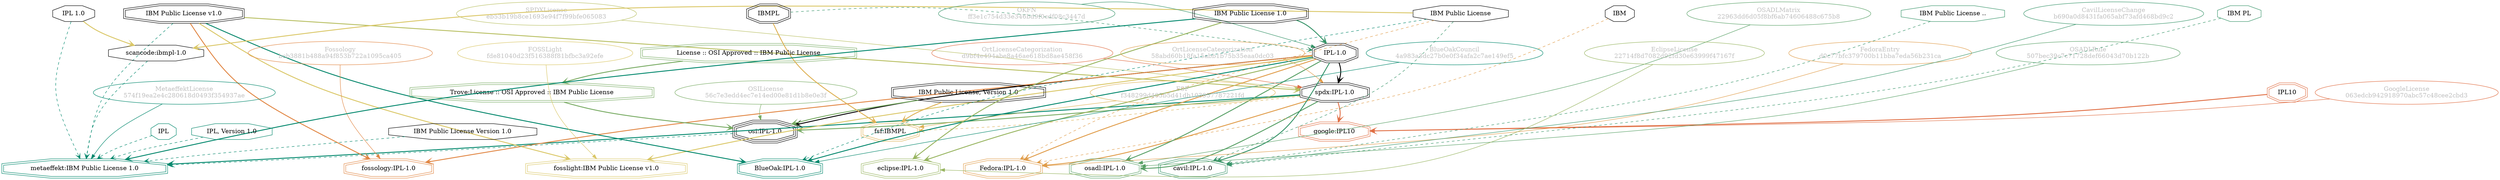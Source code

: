 strict digraph {
    node [shape=box];
    graph [splines=curved];
    2291 [label="SPDXLicense\neb53b19b8ce1693e94f7f99bfe065083"
         ,fontcolor=gray
         ,color="#b8bf62"
         ,fillcolor="beige;1"
         ,shape=ellipse];
    2292 [label="spdx:IPL-1.0"
         ,shape=doubleoctagon];
    2293 [label="IPL-1.0"
         ,shape=doubleoctagon];
    2294 [label="IBM Public License v1.0"
         ,shape=doubleoctagon];
    5063 [label="OSILicense\n56c7e3edd4ec7e14ed00e81d1b8e0e3f"
         ,fontcolor=gray
         ,color="#78ab63"
         ,fillcolor="beige;1"
         ,shape=ellipse];
    5064 [label="osi:IPL-1.0"
         ,shape=tripleoctagon];
    5065 [label="IBM Public License, Version 1.0"
         ,shape=doubleoctagon];
    5066 [label="Trove:License :: OSI Approved :: IBM Public License"
         ,color="#78ab63"
         ,shape=doubleoctagon];
    5067 [label="License :: OSI Approved :: IBM Public License"
         ,color="#78ab63"
         ,shape=doubleoctagon];
    5658 [label="GoogleLicense\n063edcb942918970abc57c48cee2cbd3"
         ,fontcolor=gray
         ,color="#e06f45"
         ,fillcolor="beige;1"
         ,shape=ellipse];
    5659 [label="google:IPL10"
         ,color="#e06f45"
         ,shape=doubleoctagon];
    5660 [label=IPL10
         ,color="#e06f45"
         ,shape=doubleoctagon];
    6796 [label="FedoraEntry\nd0c77bfc379700b11bba7eda56b231ca"
         ,fontcolor=gray
         ,color="#e09d4b"
         ,fillcolor="beige;1"
         ,shape=ellipse];
    6797 [label="Fedora:IPL-1.0"
         ,color="#e09d4b"
         ,shape=doubleoctagon];
    6798 [label="IBM Public License"
         ,shape=octagon];
    6799 [label=IBM,shape=octagon];
    9418 [label="BlueOakCouncil\n4a983a3dc27b0e0f34afa2c7ae149ef5"
         ,fontcolor=gray
         ,color="#00876c"
         ,fillcolor="beige;1"
         ,shape=ellipse];
    9419 [label="BlueOak:IPL-1.0"
         ,color="#00876c"
         ,shape=doubleoctagon];
    9603 [label="OSADLRule\n507bec39c7c71728def66043d70b122b"
         ,fontcolor=gray
         ,color="#58a066"
         ,fillcolor="beige;1"
         ,shape=ellipse];
    9604 [label="osadl:IPL-1.0"
         ,color="#58a066"
         ,shape=doubleoctagon];
    9892 [label="OSADLMatrix\n22963dd6d05f8bf6ab74606488c675b8"
         ,fontcolor=gray
         ,color="#58a066"
         ,fillcolor="beige;1"
         ,shape=ellipse];
    10256 [label="FSF\nf348299d405b5d41db103957787221fd"
          ,fontcolor=gray
          ,color="#deb256"
          ,fillcolor="beige;1"
          ,shape=ellipse];
    10257 [label="fsf:IBMPL"
          ,color="#deb256"
          ,shape=doubleoctagon];
    10258 [label=IBMPL
          ,shape=doubleoctagon];
    17300 [label="scancode:ibmpl-1.0"
          ,shape=octagon];
    17302 [label="IPL 1.0"
          ,shape=octagon];
    26064 [label="Fossology\nbcb3881b488a94f853b722a1095ca405"
          ,fontcolor=gray
          ,color="#e18745"
          ,fillcolor="beige;1"
          ,shape=ellipse];
    26065 [label="fossology:IPL-1.0"
          ,color="#e18745"
          ,shape=doubleoctagon];
    28309 [label="OKFN\nff3e1c754d33e346bd9f0cdf08c3447d"
          ,fontcolor=gray
          ,color="#379469"
          ,fillcolor="beige;1"
          ,shape=ellipse];
    28310 [label="IBM Public License 1.0"
          ,shape=doubleoctagon];
    28762 [label="OrtLicenseCategorization\nd9bf4e494abe8a46ae618bd8ae458f36"
          ,fontcolor=gray
          ,color="#e06f45"
          ,fillcolor="beige;1"
          ,shape=ellipse];
    35521 [label="OrtLicenseCategorization\n58abd60b18fa15abb1b75b35eaa0dc03"
          ,fontcolor=gray
          ,color="#e09d4b"
          ,fillcolor="beige;1"
          ,shape=ellipse];
    37006 [label="CavilLicenseChange\nb690a0d8431fa065abf73afd468bd9c2"
          ,fontcolor=gray
          ,color="#379469"
          ,fillcolor="beige;1"
          ,shape=ellipse];
    37007 [label="cavil:IPL-1.0"
          ,color="#379469"
          ,shape=doubleoctagon];
    37008 [label="IBM PL"
          ,color="#379469"
          ,shape=octagon];
    37009 [label="IBM Public License .."
          ,color="#379469"
          ,shape=octagon];
    43839 [label="MetaeffektLicense\n574f19ea2e4c280618d0493f354937ae"
          ,fontcolor=gray
          ,color="#00876c"
          ,fillcolor="beige;1"
          ,shape=ellipse];
    43840 [label="metaeffekt:IBM Public License 1.0"
          ,color="#00876c"
          ,shape=doubleoctagon];
    43841 [label=IPL
          ,color="#00876c"
          ,shape=octagon];
    43842 [label="IPL, Version 1.0"
          ,color="#00876c"
          ,shape=octagon];
    43843 [label="IBM Public License Version 1.0"
          ,shape=octagon];
    51175 [label="FOSSLight\nfde81040d23f516388f81bfbc3a92efe"
          ,fontcolor=gray
          ,color="#dac767"
          ,fillcolor="beige;1"
          ,shape=ellipse];
    51176 [label="fosslight:IBM Public License v1.0"
          ,color="#dac767"
          ,shape=doubleoctagon];
    54280 [label="EclipseLicense\n22714f8d7082d92fd30e63999f47167f"
          ,fontcolor=gray
          ,color="#98b561"
          ,fillcolor="beige;1"
          ,shape=ellipse];
    54281 [label="eclipse:IPL-1.0"
          ,color="#98b561"
          ,shape=doubleoctagon];
    2291 -> 2292 [weight=0.5
                 ,color="#b8bf62"];
    2292 -> 5064 [style=bold
                 ,arrowhead=vee
                 ,weight=0.7
                 ,color="#78ab63"];
    2292 -> 5659 [style=bold
                 ,arrowhead=vee
                 ,weight=0.7
                 ,color="#e06f45"];
    2292 -> 6797 [style=bold
                 ,arrowhead=vee
                 ,weight=0.7
                 ,color="#e09d4b"];
    2292 -> 9604 [style=bold
                 ,arrowhead=vee
                 ,weight=0.7
                 ,color="#58a066"];
    2292 -> 10257 [style=dashed
                  ,arrowhead=vee
                  ,weight=0.5
                  ,color="#deb256"];
    2292 -> 43840 [style=bold
                  ,arrowhead=vee
                  ,weight=0.7
                  ,color="#00876c"];
    2293 -> 2292 [style=bold
                 ,arrowhead=vee
                 ,weight=0.7];
    2293 -> 5064 [style=bold
                 ,arrowhead=vee
                 ,weight=0.7];
    2293 -> 6797 [style=bold
                 ,arrowhead=vee
                 ,weight=0.7
                 ,color="#e09d4b"];
    2293 -> 9419 [style=bold
                 ,arrowhead=vee
                 ,weight=0.7
                 ,color="#00876c"];
    2293 -> 9604 [style=bold
                 ,arrowhead=vee
                 ,weight=0.7
                 ,color="#58a066"];
    2293 -> 26065 [style=bold
                  ,arrowhead=vee
                  ,weight=0.7
                  ,color="#e18745"];
    2293 -> 37007 [style=bold
                  ,arrowhead=vee
                  ,weight=0.7
                  ,color="#379469"];
    2293 -> 37007 [style=bold
                  ,arrowhead=vee
                  ,weight=0.7
                  ,color="#379469"];
    2293 -> 51176 [style=bold
                  ,arrowhead=vee
                  ,weight=0.7
                  ,color="#dac767"];
    2293 -> 54281 [style=bold
                  ,arrowhead=vee
                  ,weight=0.7
                  ,color="#98b561"];
    2294 -> 2292 [style=bold
                 ,arrowhead=vee
                 ,weight=0.7
                 ,color="#b8bf62"];
    2294 -> 9419 [style=bold
                 ,arrowhead=vee
                 ,weight=0.7
                 ,color="#00876c"];
    2294 -> 26065 [style=bold
                  ,arrowhead=vee
                  ,weight=0.7
                  ,color="#e18745"];
    2294 -> 43840 [style=dashed
                  ,arrowhead=vee
                  ,weight=0.5
                  ,color="#00876c"];
    2294 -> 51176 [style=bold
                  ,arrowhead=vee
                  ,weight=0.7
                  ,color="#dac767"];
    5063 -> 5064 [weight=0.5
                 ,color="#78ab63"];
    5064 -> 43840 [style=dashed
                  ,arrowhead=vee
                  ,weight=0.5
                  ,color="#00876c"];
    5065 -> 5064 [style=bold
                 ,arrowhead=vee
                 ,weight=0.7
                 ,color="#78ab63"];
    5065 -> 10257 [style=bold
                  ,arrowhead=vee
                  ,weight=0.7
                  ,color="#deb256"];
    5066 -> 5064 [style=bold
                 ,arrowhead=vee
                 ,weight=0.7
                 ,color="#78ab63"];
    5067 -> 5066 [style=bold
                 ,arrowhead=vee
                 ,weight=0.7
                 ,color="#78ab63"];
    5658 -> 5659 [weight=0.5
                 ,color="#e06f45"];
    5660 -> 5659 [style=bold
                 ,arrowhead=vee
                 ,weight=0.7
                 ,color="#e06f45"];
    6796 -> 6797 [weight=0.5
                 ,color="#e09d4b"];
    6798 -> 6797 [style=dashed
                 ,arrowhead=vee
                 ,weight=0.5
                 ,color="#e09d4b"];
    6798 -> 9419 [style=dashed
                 ,arrowhead=vee
                 ,weight=0.5
                 ,color="#00876c"];
    6798 -> 17300 [style=bold
                  ,arrowhead=vee
                  ,weight=0.7
                  ,color="#dac767"];
    6798 -> 37007 [style=dashed
                  ,arrowhead=vee
                  ,weight=0.5
                  ,color="#379469"];
    6799 -> 6797 [style=dashed
                 ,arrowhead=vee
                 ,weight=0.5
                 ,color="#e09d4b"];
    9418 -> 9419 [weight=0.5
                 ,color="#00876c"];
    9603 -> 9604 [weight=0.5
                 ,color="#58a066"];
    9892 -> 9604 [weight=0.5
                 ,color="#58a066"];
    10256 -> 10257 [weight=0.5
                   ,color="#deb256"];
    10258 -> 2293 [style=dashed
                  ,arrowhead=vee
                  ,weight=0.5
                  ,color="#379469"];
    10258 -> 10257 [style=bold
                   ,arrowhead=vee
                   ,weight=0.7
                   ,color="#deb256"];
    17300 -> 43840 [style=dashed
                   ,arrowhead=vee
                   ,weight=0.5
                   ,color="#00876c"];
    17302 -> 17300 [style=bold
                   ,arrowhead=vee
                   ,weight=0.7
                   ,color="#dac767"];
    17302 -> 43840 [style=dashed
                   ,arrowhead=vee
                   ,weight=0.5
                   ,color="#00876c"];
    26064 -> 26065 [weight=0.5
                   ,color="#e18745"];
    28309 -> 2293 [weight=0.5
                  ,color="#379469"];
    28310 -> 2293 [style=bold
                  ,arrowhead=vee
                  ,weight=0.7
                  ,color="#379469"];
    28310 -> 43840 [style=bold
                   ,arrowhead=vee
                   ,weight=0.7
                   ,color="#00876c"];
    28310 -> 54281 [style=bold
                   ,arrowhead=vee
                   ,weight=0.7
                   ,color="#98b561"];
    28762 -> 2292 [weight=0.5
                  ,color="#e06f45"];
    35521 -> 2292 [weight=0.5
                  ,color="#e09d4b"];
    37006 -> 37007 [weight=0.5
                   ,color="#379469"];
    37008 -> 37007 [style=dashed
                   ,arrowhead=vee
                   ,weight=0.5
                   ,color="#379469"];
    37009 -> 37007 [style=dashed
                   ,arrowhead=vee
                   ,weight=0.5
                   ,color="#379469"];
    43839 -> 43840 [weight=0.5
                   ,color="#00876c"];
    43841 -> 43840 [style=dashed
                   ,arrowhead=vee
                   ,weight=0.5
                   ,color="#00876c"];
    43842 -> 43840 [style=dashed
                   ,arrowhead=vee
                   ,weight=0.5
                   ,color="#00876c"];
    43843 -> 43840 [style=dashed
                   ,arrowhead=vee
                   ,weight=0.5
                   ,color="#00876c"];
    51175 -> 51176 [weight=0.5
                   ,color="#dac767"];
    54280 -> 54281 [weight=0.5
                   ,color="#98b561"];
}
